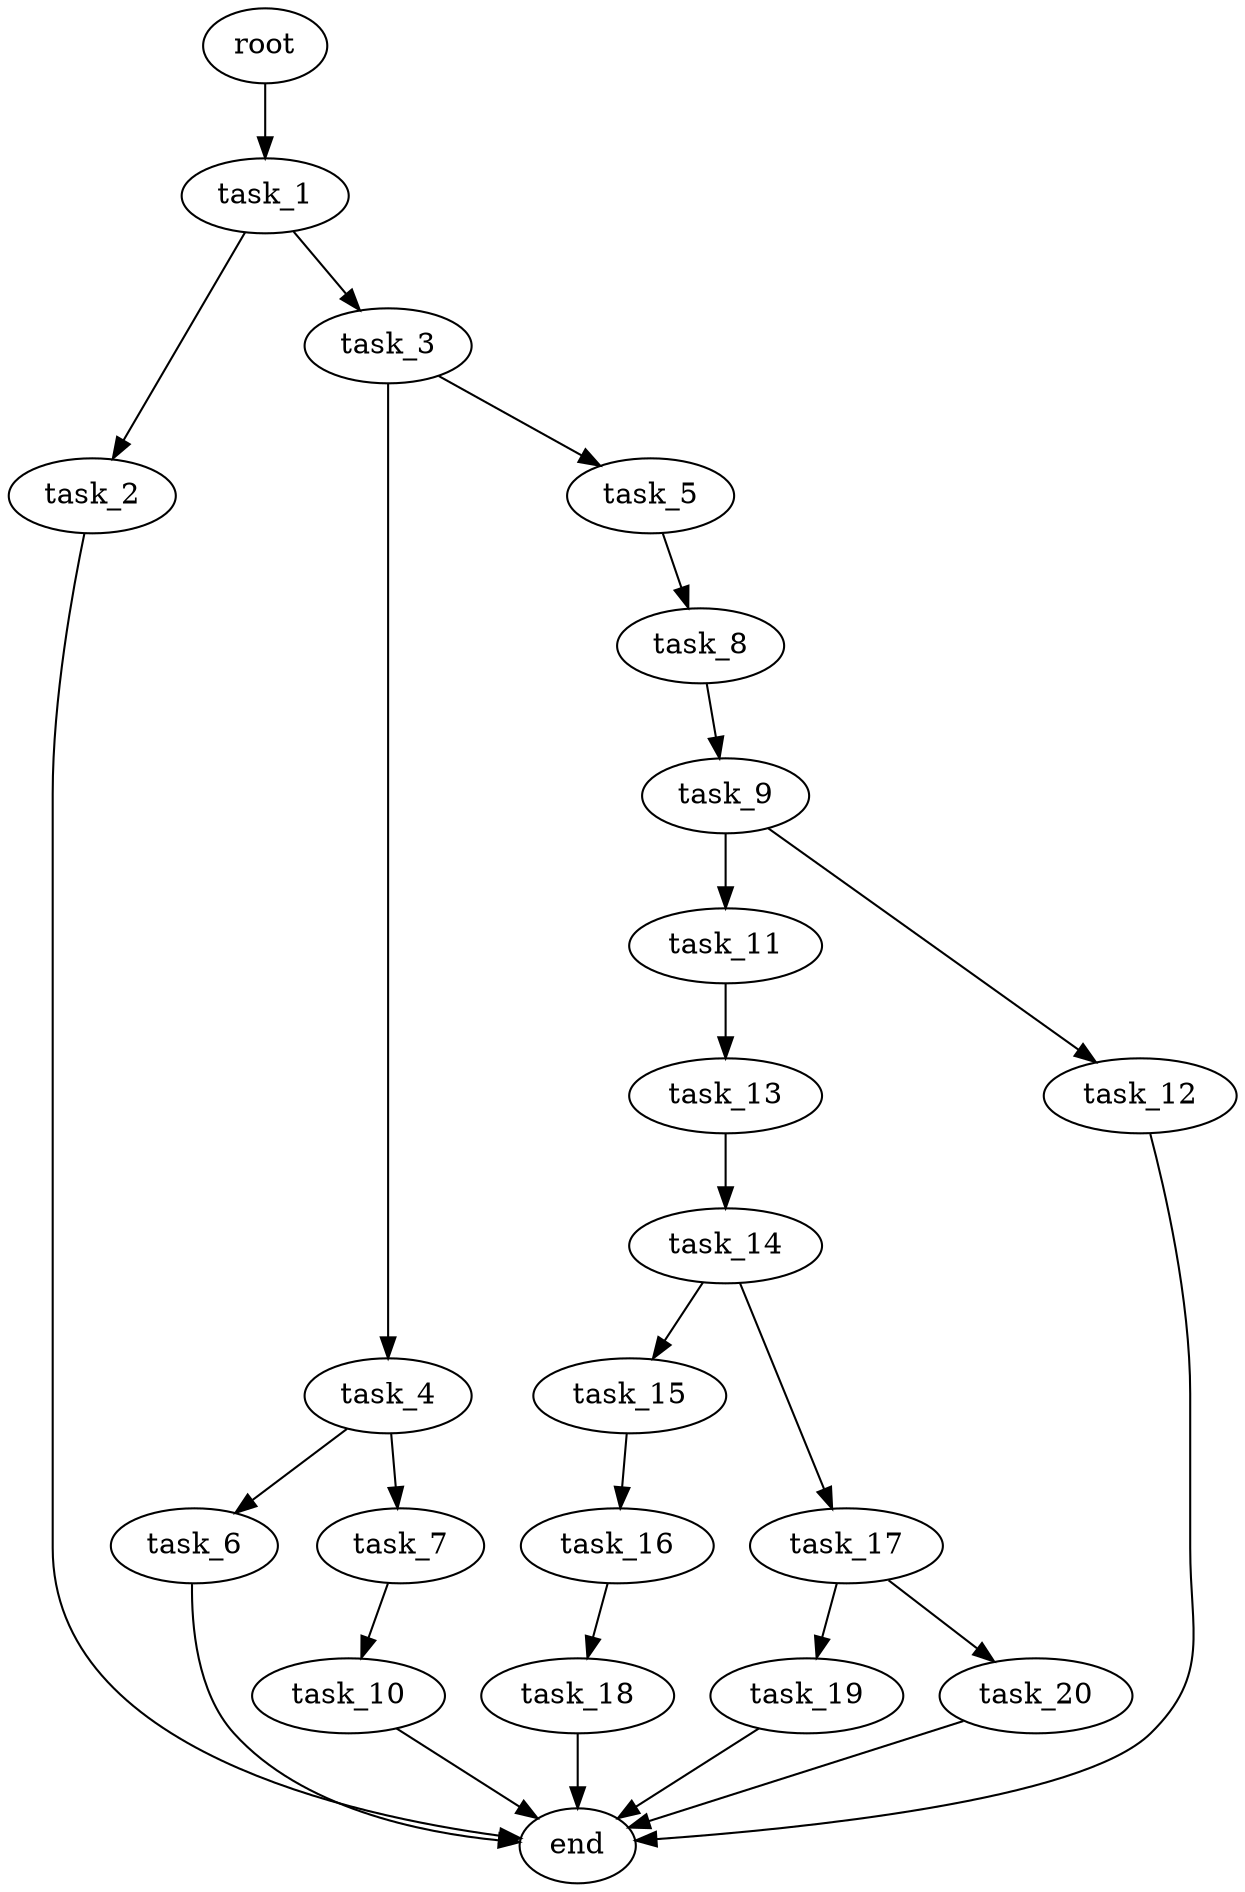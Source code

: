 digraph G {
  root [size="0.000000e+00"];
  task_1 [size="5.443956e+09"];
  task_2 [size="1.739324e+09"];
  task_3 [size="6.537099e+09"];
  task_4 [size="3.653602e+09"];
  task_5 [size="6.533712e+09"];
  task_6 [size="8.354855e+09"];
  task_7 [size="5.167112e+09"];
  task_8 [size="3.763911e+09"];
  task_9 [size="9.072517e+09"];
  task_10 [size="5.164201e+09"];
  task_11 [size="3.529627e+09"];
  task_12 [size="8.677326e+09"];
  task_13 [size="4.869129e+09"];
  task_14 [size="4.821619e+09"];
  task_15 [size="6.042506e+09"];
  task_16 [size="5.018868e+09"];
  task_17 [size="1.390544e+09"];
  task_18 [size="1.656893e+09"];
  task_19 [size="7.718052e+08"];
  task_20 [size="6.435127e+09"];
  end [size="0.000000e+00"];

  root -> task_1 [size="1.000000e-12"];
  task_1 -> task_2 [size="1.739324e+08"];
  task_1 -> task_3 [size="6.537099e+08"];
  task_2 -> end [size="1.000000e-12"];
  task_3 -> task_4 [size="3.653602e+08"];
  task_3 -> task_5 [size="6.533712e+08"];
  task_4 -> task_6 [size="8.354855e+08"];
  task_4 -> task_7 [size="5.167112e+08"];
  task_5 -> task_8 [size="3.763911e+08"];
  task_6 -> end [size="1.000000e-12"];
  task_7 -> task_10 [size="5.164201e+08"];
  task_8 -> task_9 [size="9.072517e+08"];
  task_9 -> task_11 [size="3.529627e+08"];
  task_9 -> task_12 [size="8.677326e+08"];
  task_10 -> end [size="1.000000e-12"];
  task_11 -> task_13 [size="4.869129e+08"];
  task_12 -> end [size="1.000000e-12"];
  task_13 -> task_14 [size="4.821619e+08"];
  task_14 -> task_15 [size="6.042506e+08"];
  task_14 -> task_17 [size="1.390544e+08"];
  task_15 -> task_16 [size="5.018868e+08"];
  task_16 -> task_18 [size="1.656893e+08"];
  task_17 -> task_19 [size="7.718052e+07"];
  task_17 -> task_20 [size="6.435127e+08"];
  task_18 -> end [size="1.000000e-12"];
  task_19 -> end [size="1.000000e-12"];
  task_20 -> end [size="1.000000e-12"];
}
